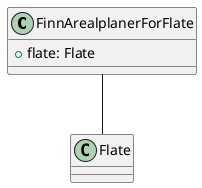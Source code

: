 @startuml

class FinnArealplanerForFlate {
    +flate: Flate
}

FinnArealplanerForFlate -- Flate

@enduml